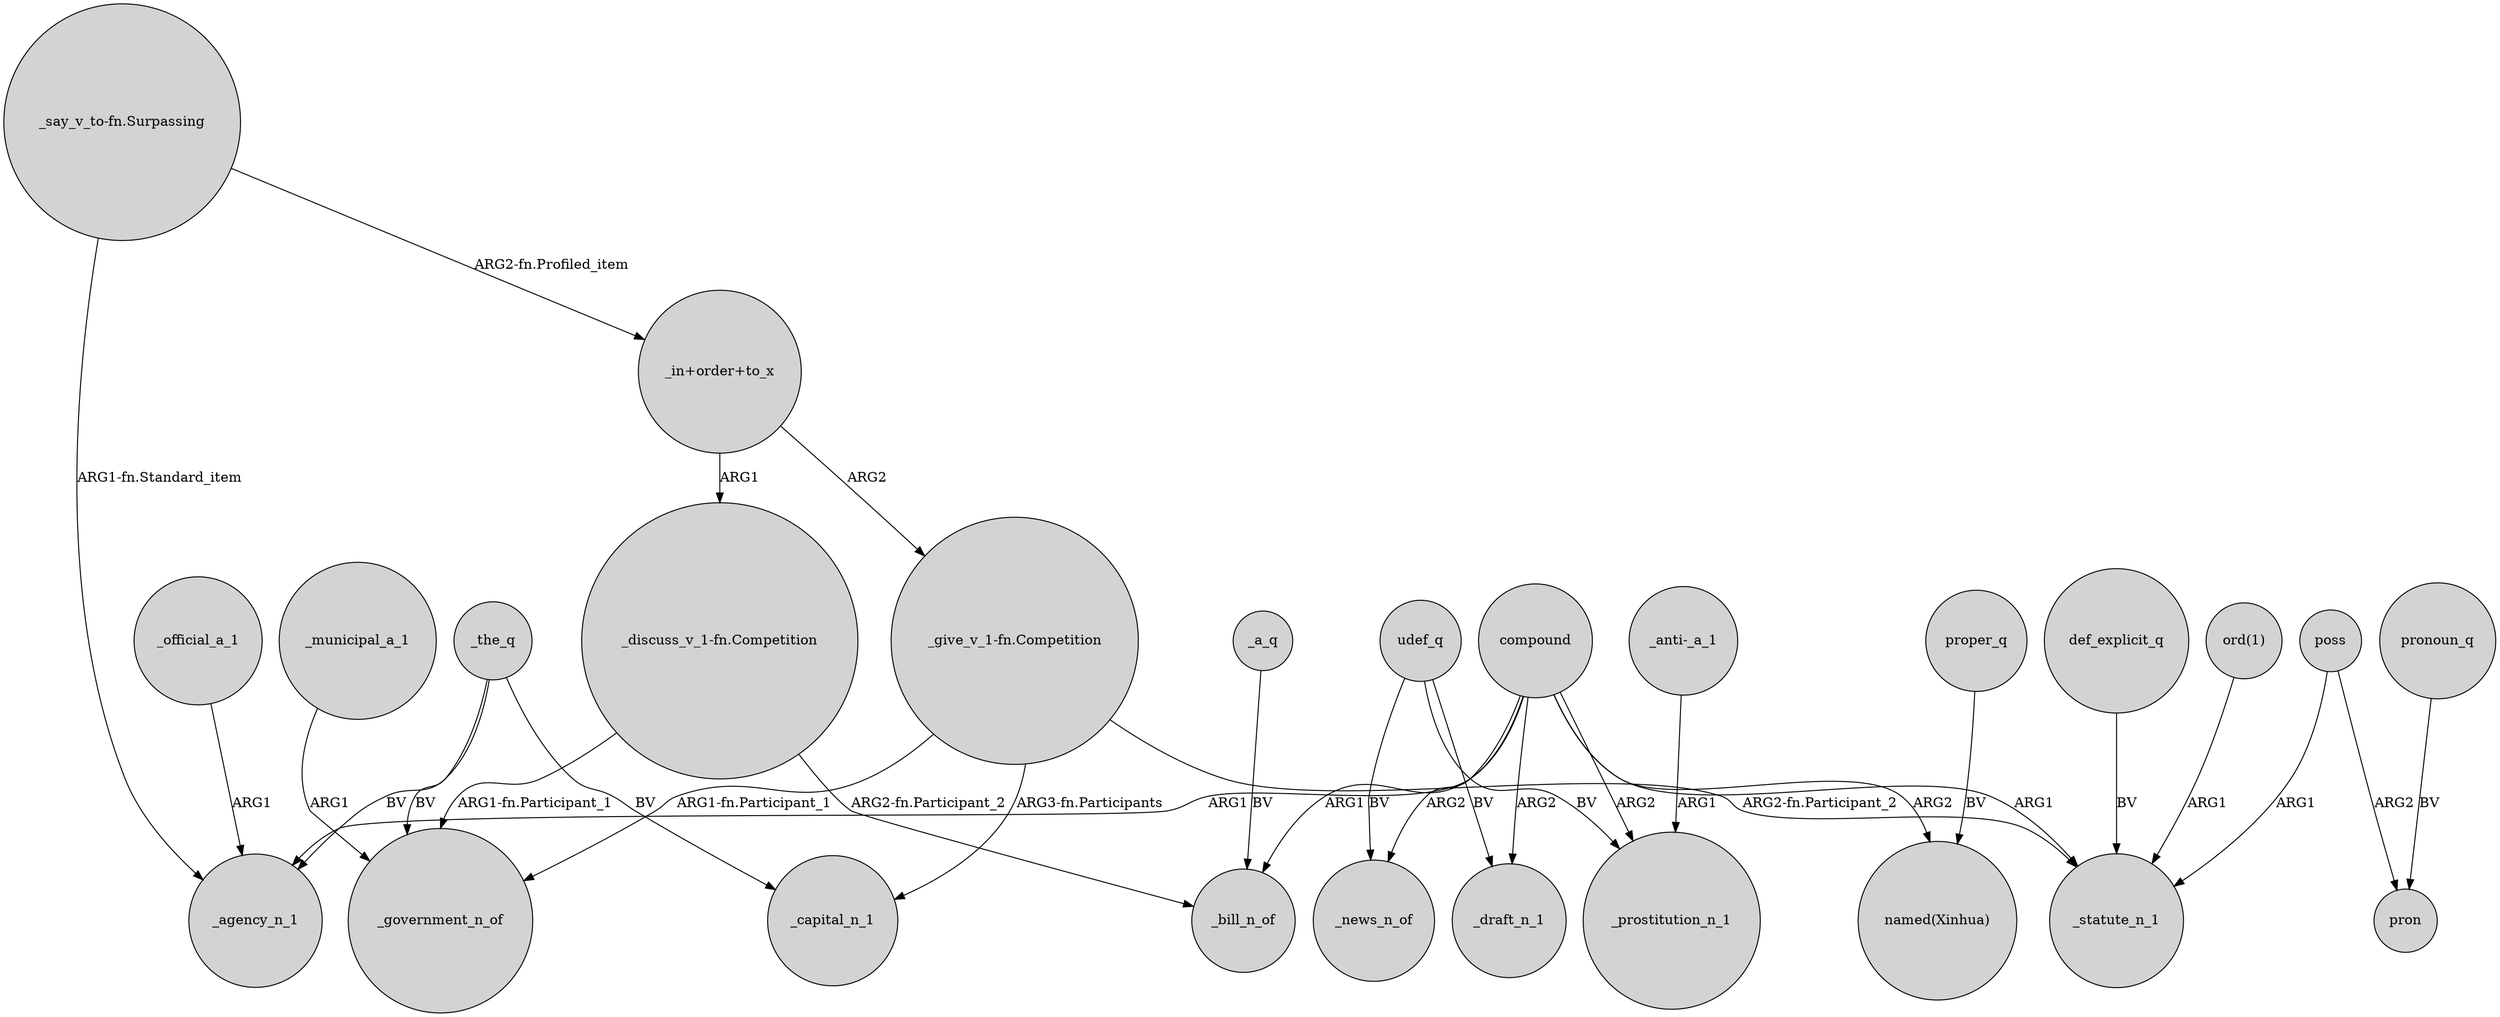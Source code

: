 digraph {
	node [shape=circle style=filled]
	_the_q -> _capital_n_1 [label=BV]
	compound -> _agency_n_1 [label=ARG1]
	udef_q -> _news_n_of [label=BV]
	"ord(1)" -> _statute_n_1 [label=ARG1]
	udef_q -> _prostitution_n_1 [label=BV]
	"_in+order+to_x" -> "_give_v_1-fn.Competition" [label=ARG2]
	_the_q -> _agency_n_1 [label=BV]
	"_give_v_1-fn.Competition" -> _government_n_of [label="ARG1-fn.Participant_1"]
	compound -> _statute_n_1 [label=ARG1]
	_official_a_1 -> _agency_n_1 [label=ARG1]
	"_give_v_1-fn.Competition" -> _capital_n_1 [label="ARG3-fn.Participants"]
	compound -> _prostitution_n_1 [label=ARG2]
	"_anti-_a_1" -> _prostitution_n_1 [label=ARG1]
	pronoun_q -> pron [label=BV]
	poss -> pron [label=ARG2]
	"_discuss_v_1-fn.Competition" -> _bill_n_of [label="ARG2-fn.Participant_2"]
	"_give_v_1-fn.Competition" -> _statute_n_1 [label="ARG2-fn.Participant_2"]
	"_in+order+to_x" -> "_discuss_v_1-fn.Competition" [label=ARG1]
	"_discuss_v_1-fn.Competition" -> _government_n_of [label="ARG1-fn.Participant_1"]
	poss -> _statute_n_1 [label=ARG1]
	compound -> "named(Xinhua)" [label=ARG2]
	_the_q -> _government_n_of [label=BV]
	compound -> _news_n_of [label=ARG2]
	"_say_v_to-fn.Surpassing" -> _agency_n_1 [label="ARG1-fn.Standard_item"]
	compound -> _draft_n_1 [label=ARG2]
	proper_q -> "named(Xinhua)" [label=BV]
	compound -> _bill_n_of [label=ARG1]
	_municipal_a_1 -> _government_n_of [label=ARG1]
	"_say_v_to-fn.Surpassing" -> "_in+order+to_x" [label="ARG2-fn.Profiled_item"]
	def_explicit_q -> _statute_n_1 [label=BV]
	udef_q -> _draft_n_1 [label=BV]
	_a_q -> _bill_n_of [label=BV]
}
